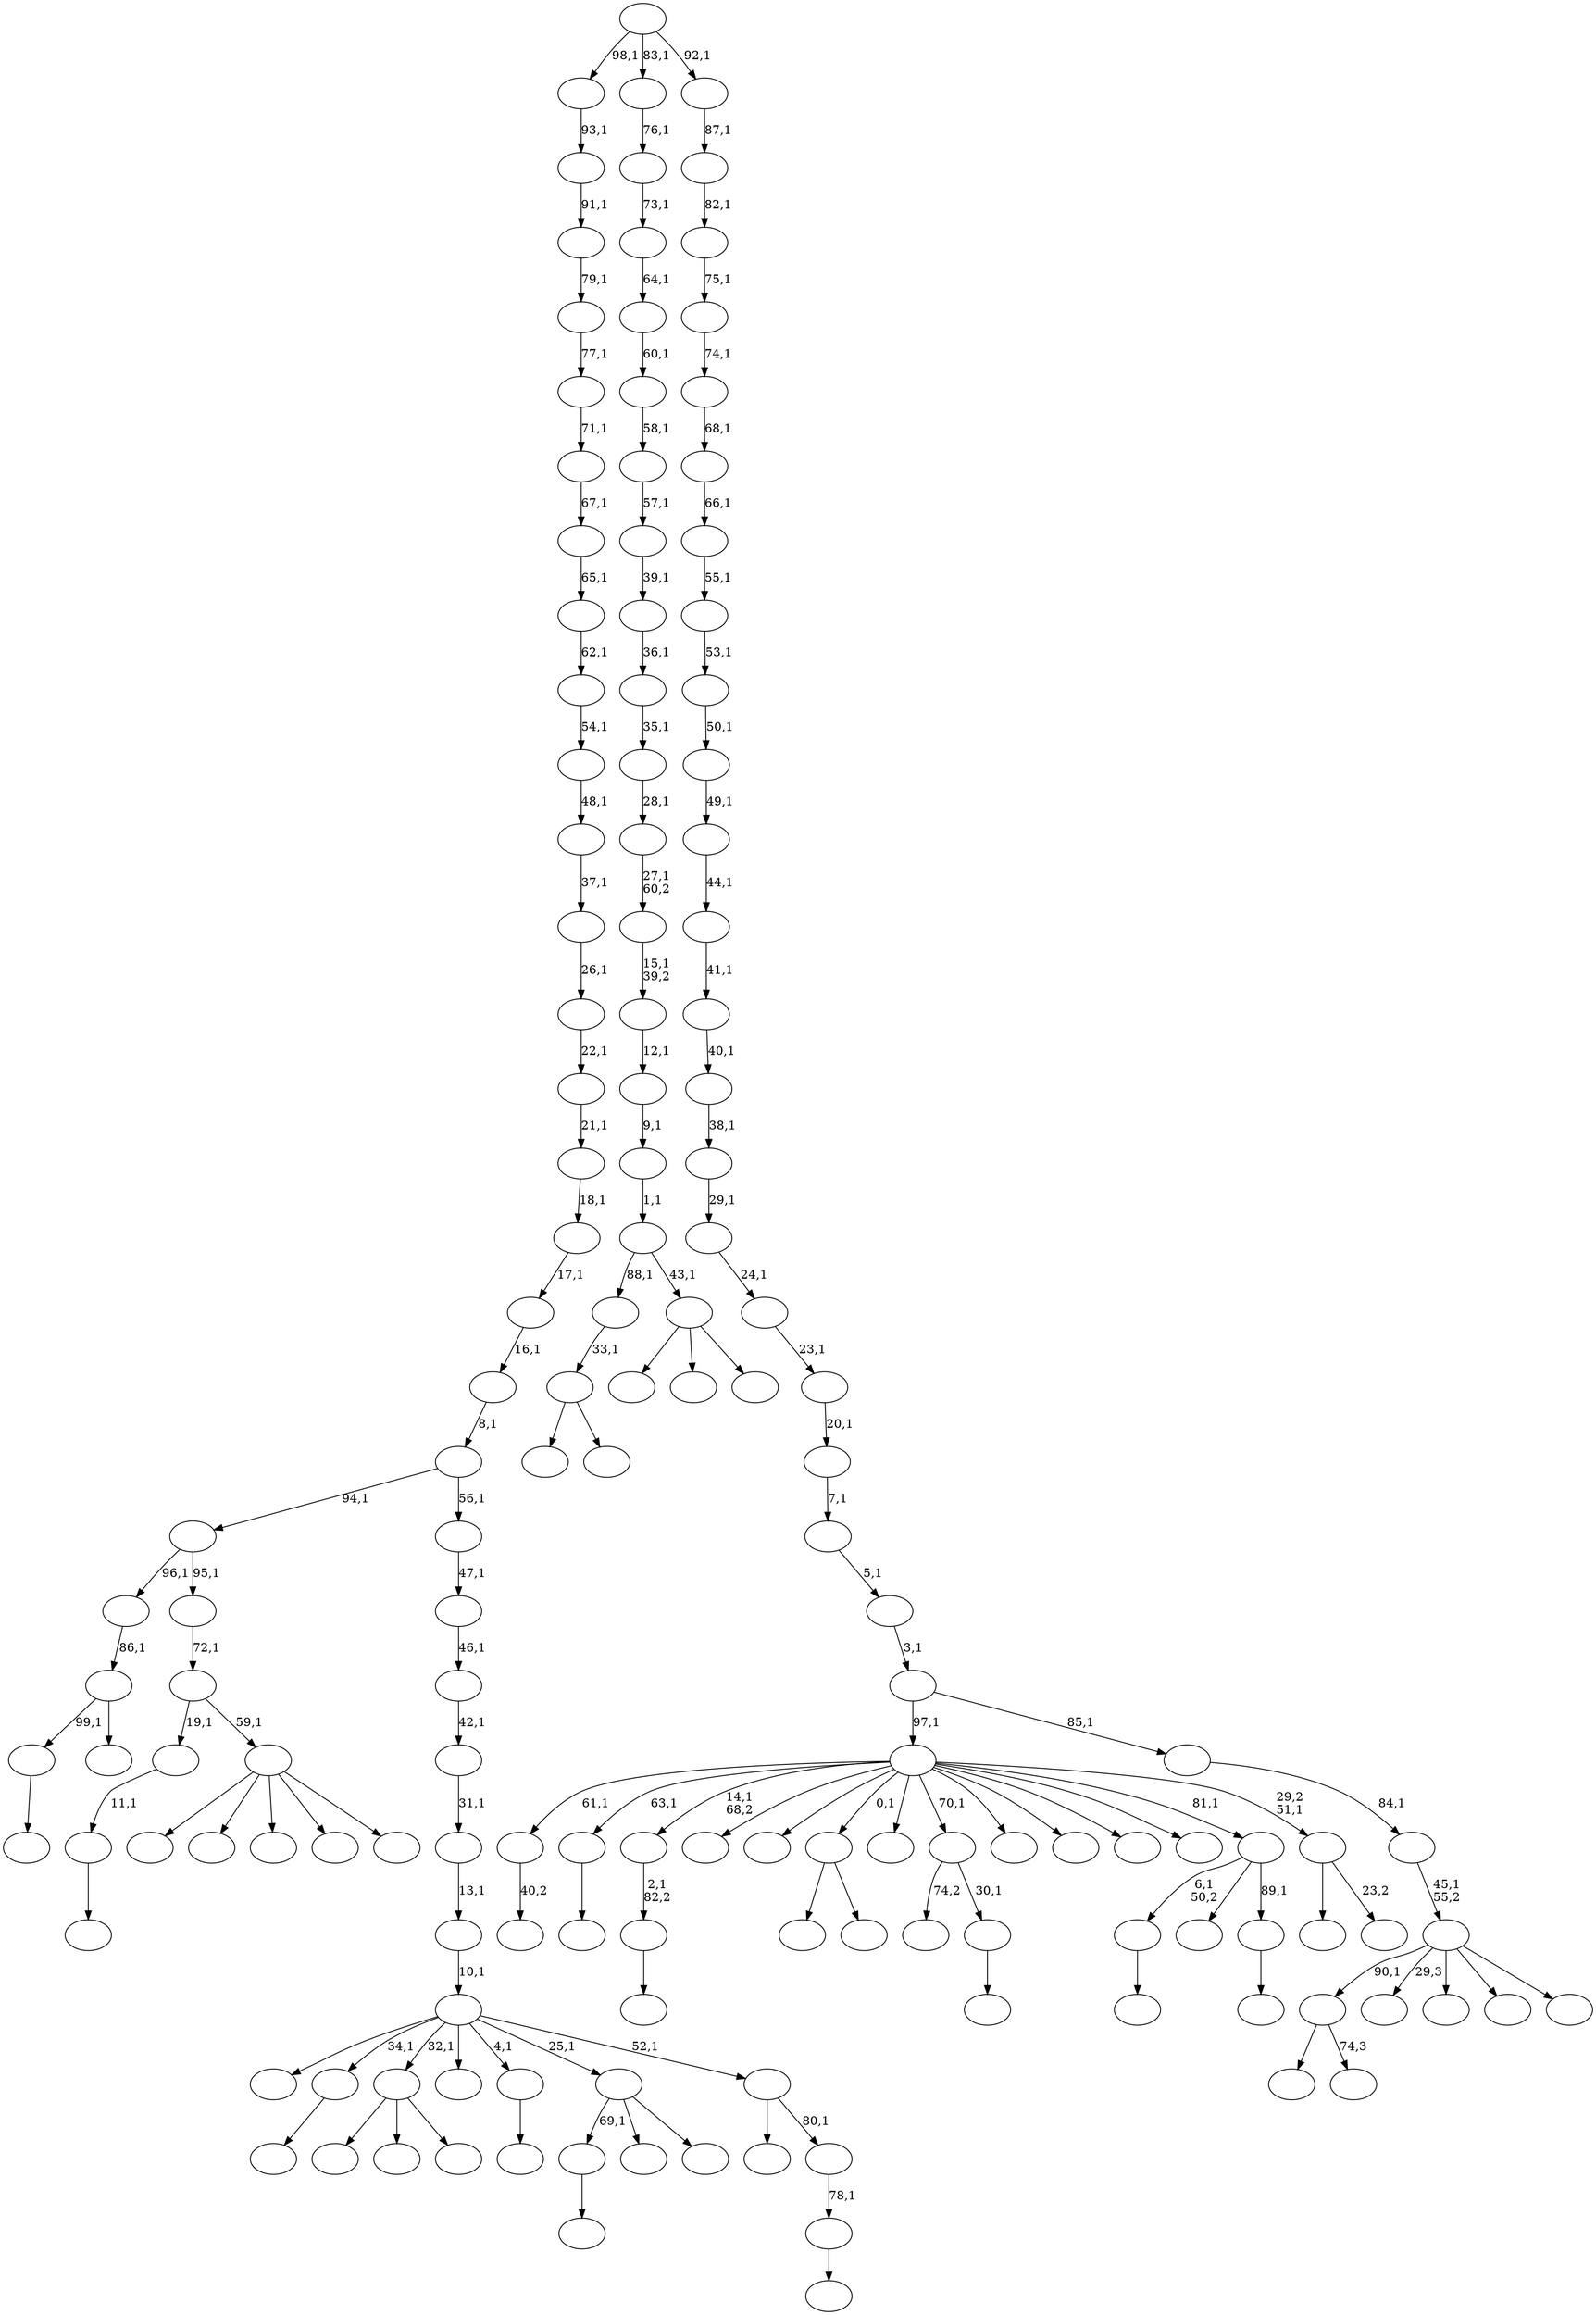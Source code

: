 digraph T {
	150 [label=""]
	149 [label=""]
	148 [label=""]
	147 [label=""]
	146 [label=""]
	145 [label=""]
	144 [label=""]
	143 [label=""]
	142 [label=""]
	141 [label=""]
	140 [label=""]
	139 [label=""]
	138 [label=""]
	137 [label=""]
	136 [label=""]
	135 [label=""]
	134 [label=""]
	133 [label=""]
	132 [label=""]
	131 [label=""]
	130 [label=""]
	129 [label=""]
	128 [label=""]
	127 [label=""]
	126 [label=""]
	125 [label=""]
	124 [label=""]
	123 [label=""]
	122 [label=""]
	121 [label=""]
	120 [label=""]
	119 [label=""]
	118 [label=""]
	117 [label=""]
	116 [label=""]
	115 [label=""]
	114 [label=""]
	113 [label=""]
	112 [label=""]
	111 [label=""]
	110 [label=""]
	109 [label=""]
	108 [label=""]
	107 [label=""]
	106 [label=""]
	105 [label=""]
	104 [label=""]
	103 [label=""]
	102 [label=""]
	101 [label=""]
	100 [label=""]
	99 [label=""]
	98 [label=""]
	97 [label=""]
	96 [label=""]
	95 [label=""]
	94 [label=""]
	93 [label=""]
	92 [label=""]
	91 [label=""]
	90 [label=""]
	89 [label=""]
	88 [label=""]
	87 [label=""]
	86 [label=""]
	85 [label=""]
	84 [label=""]
	83 [label=""]
	82 [label=""]
	81 [label=""]
	80 [label=""]
	79 [label=""]
	78 [label=""]
	77 [label=""]
	76 [label=""]
	75 [label=""]
	74 [label=""]
	73 [label=""]
	72 [label=""]
	71 [label=""]
	70 [label=""]
	69 [label=""]
	68 [label=""]
	67 [label=""]
	66 [label=""]
	65 [label=""]
	64 [label=""]
	63 [label=""]
	62 [label=""]
	61 [label=""]
	60 [label=""]
	59 [label=""]
	58 [label=""]
	57 [label=""]
	56 [label=""]
	55 [label=""]
	54 [label=""]
	53 [label=""]
	52 [label=""]
	51 [label=""]
	50 [label=""]
	49 [label=""]
	48 [label=""]
	47 [label=""]
	46 [label=""]
	45 [label=""]
	44 [label=""]
	43 [label=""]
	42 [label=""]
	41 [label=""]
	40 [label=""]
	39 [label=""]
	38 [label=""]
	37 [label=""]
	36 [label=""]
	35 [label=""]
	34 [label=""]
	33 [label=""]
	32 [label=""]
	31 [label=""]
	30 [label=""]
	29 [label=""]
	28 [label=""]
	27 [label=""]
	26 [label=""]
	25 [label=""]
	24 [label=""]
	23 [label=""]
	22 [label=""]
	21 [label=""]
	20 [label=""]
	19 [label=""]
	18 [label=""]
	17 [label=""]
	16 [label=""]
	15 [label=""]
	14 [label=""]
	13 [label=""]
	12 [label=""]
	11 [label=""]
	10 [label=""]
	9 [label=""]
	8 [label=""]
	7 [label=""]
	6 [label=""]
	5 [label=""]
	4 [label=""]
	3 [label=""]
	2 [label=""]
	1 [label=""]
	0 [label=""]
	149 -> 150 [label=""]
	147 -> 148 [label="40,2"]
	143 -> 144 [label=""]
	141 -> 142 [label=""]
	138 -> 139 [label=""]
	137 -> 138 [label="11,1"]
	135 -> 136 [label=""]
	134 -> 135 [label="2,1\n82,2"]
	127 -> 140 [label=""]
	127 -> 128 [label="74,3"]
	125 -> 126 [label=""]
	120 -> 132 [label=""]
	120 -> 130 [label=""]
	120 -> 121 [label=""]
	115 -> 116 [label=""]
	112 -> 146 [label=""]
	112 -> 113 [label=""]
	109 -> 110 [label=""]
	105 -> 106 [label=""]
	104 -> 129 [label="74,2"]
	104 -> 105 [label="30,1"]
	101 -> 149 [label="69,1"]
	101 -> 111 [label=""]
	101 -> 102 [label=""]
	92 -> 115 [label="99,1"]
	92 -> 93 [label=""]
	91 -> 92 [label="86,1"]
	87 -> 145 [label=""]
	87 -> 88 [label=""]
	86 -> 87 [label="33,1"]
	84 -> 131 [label=""]
	84 -> 100 [label=""]
	84 -> 95 [label=""]
	84 -> 89 [label=""]
	84 -> 85 [label=""]
	83 -> 137 [label="19,1"]
	83 -> 84 [label="59,1"]
	82 -> 83 [label="72,1"]
	81 -> 91 [label="96,1"]
	81 -> 82 [label="95,1"]
	79 -> 80 [label=""]
	78 -> 141 [label="6,1\n50,2"]
	78 -> 96 [label=""]
	78 -> 79 [label="89,1"]
	76 -> 98 [label=""]
	76 -> 77 [label="23,2"]
	75 -> 147 [label="61,1"]
	75 -> 143 [label="63,1"]
	75 -> 134 [label="14,1\n68,2"]
	75 -> 124 [label=""]
	75 -> 122 [label=""]
	75 -> 112 [label="0,1"]
	75 -> 108 [label=""]
	75 -> 104 [label="70,1"]
	75 -> 103 [label=""]
	75 -> 97 [label=""]
	75 -> 94 [label=""]
	75 -> 90 [label=""]
	75 -> 78 [label="81,1"]
	75 -> 76 [label="29,2\n51,1"]
	73 -> 74 [label=""]
	72 -> 73 [label="78,1"]
	71 -> 99 [label=""]
	71 -> 72 [label="80,1"]
	70 -> 133 [label=""]
	70 -> 125 [label="34,1"]
	70 -> 120 [label="32,1"]
	70 -> 118 [label=""]
	70 -> 109 [label="4,1"]
	70 -> 101 [label="25,1"]
	70 -> 71 [label="52,1"]
	69 -> 70 [label="10,1"]
	68 -> 69 [label="13,1"]
	67 -> 68 [label="31,1"]
	66 -> 67 [label="42,1"]
	65 -> 66 [label="46,1"]
	64 -> 65 [label="47,1"]
	63 -> 81 [label="94,1"]
	63 -> 64 [label="56,1"]
	62 -> 63 [label="8,1"]
	61 -> 62 [label="16,1"]
	60 -> 61 [label="17,1"]
	59 -> 60 [label="18,1"]
	58 -> 59 [label="21,1"]
	57 -> 58 [label="22,1"]
	56 -> 57 [label="26,1"]
	55 -> 56 [label="37,1"]
	54 -> 55 [label="48,1"]
	53 -> 54 [label="54,1"]
	52 -> 53 [label="62,1"]
	51 -> 52 [label="65,1"]
	50 -> 51 [label="67,1"]
	49 -> 50 [label="71,1"]
	48 -> 49 [label="77,1"]
	47 -> 48 [label="79,1"]
	46 -> 47 [label="91,1"]
	45 -> 46 [label="93,1"]
	43 -> 119 [label=""]
	43 -> 107 [label=""]
	43 -> 44 [label=""]
	42 -> 86 [label="88,1"]
	42 -> 43 [label="43,1"]
	41 -> 42 [label="1,1"]
	40 -> 41 [label="9,1"]
	39 -> 40 [label="12,1"]
	38 -> 39 [label="15,1\n39,2"]
	37 -> 38 [label="27,1\n60,2"]
	36 -> 37 [label="28,1"]
	35 -> 36 [label="35,1"]
	34 -> 35 [label="36,1"]
	33 -> 34 [label="39,1"]
	32 -> 33 [label="57,1"]
	31 -> 32 [label="58,1"]
	30 -> 31 [label="60,1"]
	29 -> 30 [label="64,1"]
	28 -> 29 [label="73,1"]
	27 -> 28 [label="76,1"]
	25 -> 127 [label="90,1"]
	25 -> 123 [label="29,3"]
	25 -> 117 [label=""]
	25 -> 114 [label=""]
	25 -> 26 [label=""]
	24 -> 25 [label="45,1\n55,2"]
	23 -> 24 [label="84,1"]
	22 -> 75 [label="97,1"]
	22 -> 23 [label="85,1"]
	21 -> 22 [label="3,1"]
	20 -> 21 [label="5,1"]
	19 -> 20 [label="7,1"]
	18 -> 19 [label="20,1"]
	17 -> 18 [label="23,1"]
	16 -> 17 [label="24,1"]
	15 -> 16 [label="29,1"]
	14 -> 15 [label="38,1"]
	13 -> 14 [label="40,1"]
	12 -> 13 [label="41,1"]
	11 -> 12 [label="44,1"]
	10 -> 11 [label="49,1"]
	9 -> 10 [label="50,1"]
	8 -> 9 [label="53,1"]
	7 -> 8 [label="55,1"]
	6 -> 7 [label="66,1"]
	5 -> 6 [label="68,1"]
	4 -> 5 [label="74,1"]
	3 -> 4 [label="75,1"]
	2 -> 3 [label="82,1"]
	1 -> 2 [label="87,1"]
	0 -> 45 [label="98,1"]
	0 -> 27 [label="83,1"]
	0 -> 1 [label="92,1"]
}
